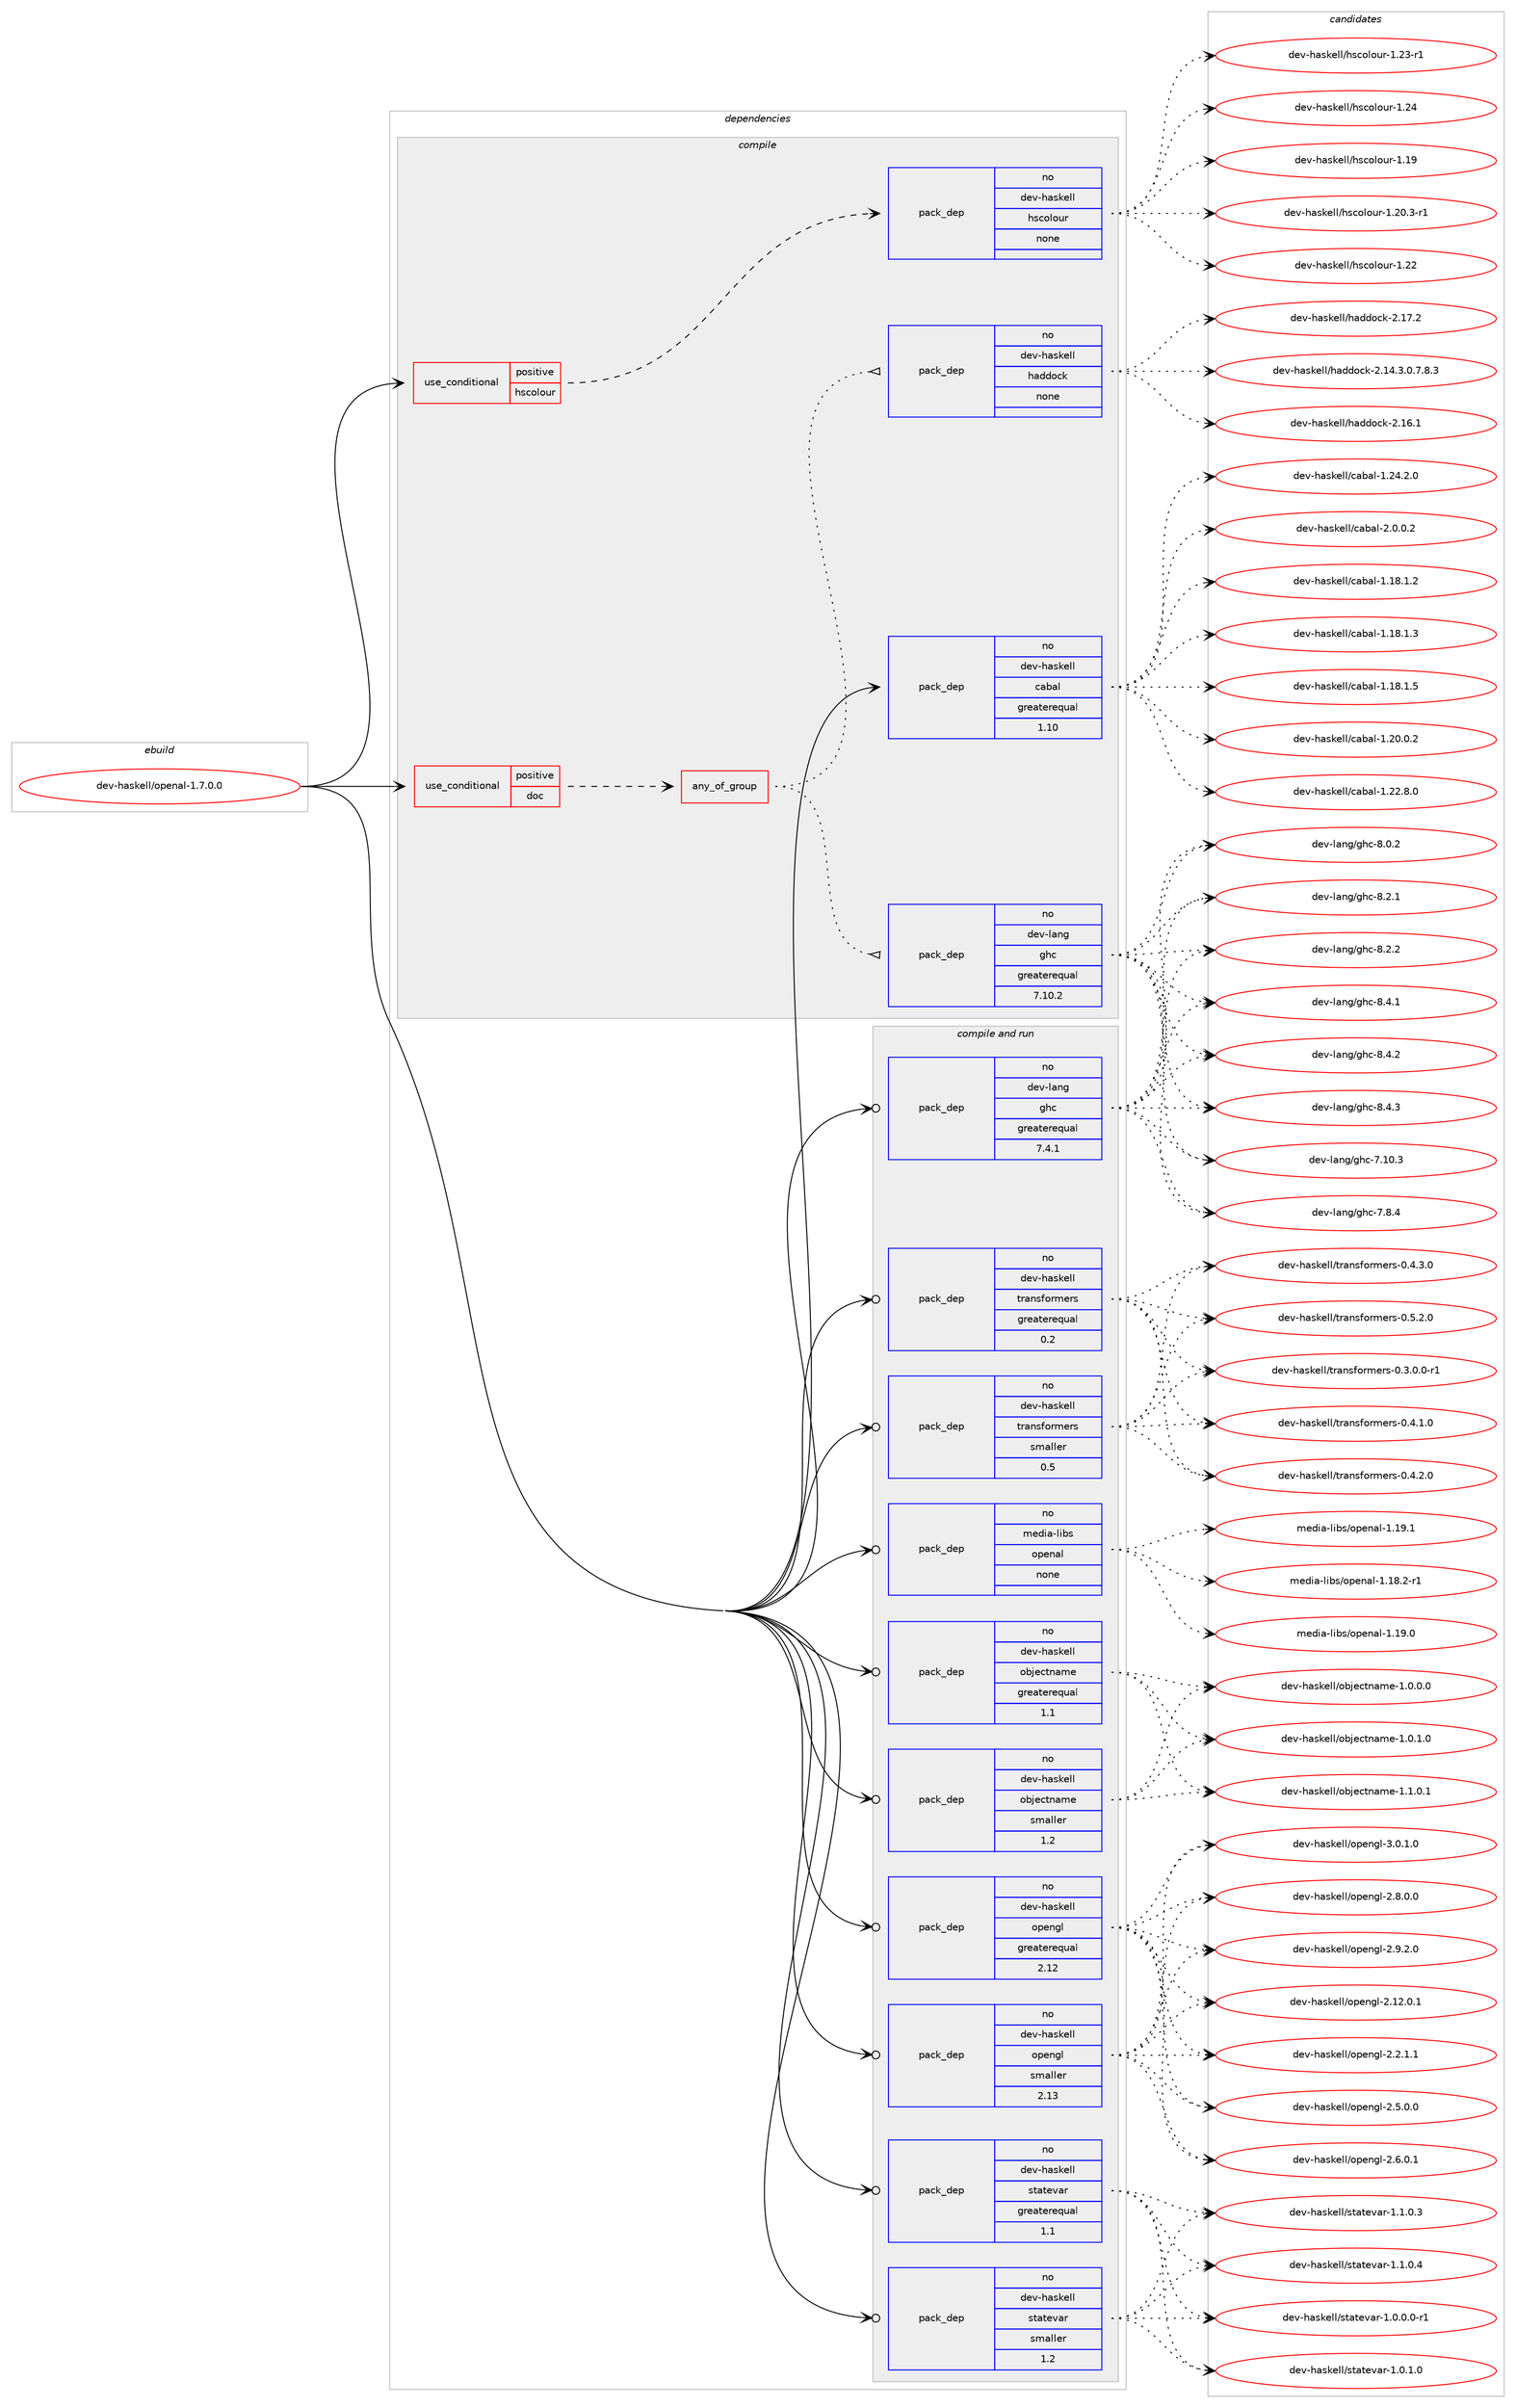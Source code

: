 digraph prolog {

# *************
# Graph options
# *************

newrank=true;
concentrate=true;
compound=true;
graph [rankdir=LR,fontname=Helvetica,fontsize=10,ranksep=1.5];#, ranksep=2.5, nodesep=0.2];
edge  [arrowhead=vee];
node  [fontname=Helvetica,fontsize=10];

# **********
# The ebuild
# **********

subgraph cluster_leftcol {
color=gray;
rank=same;
label=<<i>ebuild</i>>;
id [label="dev-haskell/openal-1.7.0.0", color=red, width=4, href="../dev-haskell/openal-1.7.0.0.svg"];
}

# ****************
# The dependencies
# ****************

subgraph cluster_midcol {
color=gray;
label=<<i>dependencies</i>>;
subgraph cluster_compile {
fillcolor="#eeeeee";
style=filled;
label=<<i>compile</i>>;
subgraph cond360826 {
dependency1340283 [label=<<TABLE BORDER="0" CELLBORDER="1" CELLSPACING="0" CELLPADDING="4"><TR><TD ROWSPAN="3" CELLPADDING="10">use_conditional</TD></TR><TR><TD>positive</TD></TR><TR><TD>doc</TD></TR></TABLE>>, shape=none, color=red];
subgraph any21317 {
dependency1340284 [label=<<TABLE BORDER="0" CELLBORDER="1" CELLSPACING="0" CELLPADDING="4"><TR><TD CELLPADDING="10">any_of_group</TD></TR></TABLE>>, shape=none, color=red];subgraph pack957588 {
dependency1340285 [label=<<TABLE BORDER="0" CELLBORDER="1" CELLSPACING="0" CELLPADDING="4" WIDTH="220"><TR><TD ROWSPAN="6" CELLPADDING="30">pack_dep</TD></TR><TR><TD WIDTH="110">no</TD></TR><TR><TD>dev-haskell</TD></TR><TR><TD>haddock</TD></TR><TR><TD>none</TD></TR><TR><TD></TD></TR></TABLE>>, shape=none, color=blue];
}
dependency1340284:e -> dependency1340285:w [weight=20,style="dotted",arrowhead="oinv"];
subgraph pack957589 {
dependency1340286 [label=<<TABLE BORDER="0" CELLBORDER="1" CELLSPACING="0" CELLPADDING="4" WIDTH="220"><TR><TD ROWSPAN="6" CELLPADDING="30">pack_dep</TD></TR><TR><TD WIDTH="110">no</TD></TR><TR><TD>dev-lang</TD></TR><TR><TD>ghc</TD></TR><TR><TD>greaterequal</TD></TR><TR><TD>7.10.2</TD></TR></TABLE>>, shape=none, color=blue];
}
dependency1340284:e -> dependency1340286:w [weight=20,style="dotted",arrowhead="oinv"];
}
dependency1340283:e -> dependency1340284:w [weight=20,style="dashed",arrowhead="vee"];
}
id:e -> dependency1340283:w [weight=20,style="solid",arrowhead="vee"];
subgraph cond360827 {
dependency1340287 [label=<<TABLE BORDER="0" CELLBORDER="1" CELLSPACING="0" CELLPADDING="4"><TR><TD ROWSPAN="3" CELLPADDING="10">use_conditional</TD></TR><TR><TD>positive</TD></TR><TR><TD>hscolour</TD></TR></TABLE>>, shape=none, color=red];
subgraph pack957590 {
dependency1340288 [label=<<TABLE BORDER="0" CELLBORDER="1" CELLSPACING="0" CELLPADDING="4" WIDTH="220"><TR><TD ROWSPAN="6" CELLPADDING="30">pack_dep</TD></TR><TR><TD WIDTH="110">no</TD></TR><TR><TD>dev-haskell</TD></TR><TR><TD>hscolour</TD></TR><TR><TD>none</TD></TR><TR><TD></TD></TR></TABLE>>, shape=none, color=blue];
}
dependency1340287:e -> dependency1340288:w [weight=20,style="dashed",arrowhead="vee"];
}
id:e -> dependency1340287:w [weight=20,style="solid",arrowhead="vee"];
subgraph pack957591 {
dependency1340289 [label=<<TABLE BORDER="0" CELLBORDER="1" CELLSPACING="0" CELLPADDING="4" WIDTH="220"><TR><TD ROWSPAN="6" CELLPADDING="30">pack_dep</TD></TR><TR><TD WIDTH="110">no</TD></TR><TR><TD>dev-haskell</TD></TR><TR><TD>cabal</TD></TR><TR><TD>greaterequal</TD></TR><TR><TD>1.10</TD></TR></TABLE>>, shape=none, color=blue];
}
id:e -> dependency1340289:w [weight=20,style="solid",arrowhead="vee"];
}
subgraph cluster_compileandrun {
fillcolor="#eeeeee";
style=filled;
label=<<i>compile and run</i>>;
subgraph pack957592 {
dependency1340290 [label=<<TABLE BORDER="0" CELLBORDER="1" CELLSPACING="0" CELLPADDING="4" WIDTH="220"><TR><TD ROWSPAN="6" CELLPADDING="30">pack_dep</TD></TR><TR><TD WIDTH="110">no</TD></TR><TR><TD>dev-haskell</TD></TR><TR><TD>objectname</TD></TR><TR><TD>greaterequal</TD></TR><TR><TD>1.1</TD></TR></TABLE>>, shape=none, color=blue];
}
id:e -> dependency1340290:w [weight=20,style="solid",arrowhead="odotvee"];
subgraph pack957593 {
dependency1340291 [label=<<TABLE BORDER="0" CELLBORDER="1" CELLSPACING="0" CELLPADDING="4" WIDTH="220"><TR><TD ROWSPAN="6" CELLPADDING="30">pack_dep</TD></TR><TR><TD WIDTH="110">no</TD></TR><TR><TD>dev-haskell</TD></TR><TR><TD>objectname</TD></TR><TR><TD>smaller</TD></TR><TR><TD>1.2</TD></TR></TABLE>>, shape=none, color=blue];
}
id:e -> dependency1340291:w [weight=20,style="solid",arrowhead="odotvee"];
subgraph pack957594 {
dependency1340292 [label=<<TABLE BORDER="0" CELLBORDER="1" CELLSPACING="0" CELLPADDING="4" WIDTH="220"><TR><TD ROWSPAN="6" CELLPADDING="30">pack_dep</TD></TR><TR><TD WIDTH="110">no</TD></TR><TR><TD>dev-haskell</TD></TR><TR><TD>opengl</TD></TR><TR><TD>greaterequal</TD></TR><TR><TD>2.12</TD></TR></TABLE>>, shape=none, color=blue];
}
id:e -> dependency1340292:w [weight=20,style="solid",arrowhead="odotvee"];
subgraph pack957595 {
dependency1340293 [label=<<TABLE BORDER="0" CELLBORDER="1" CELLSPACING="0" CELLPADDING="4" WIDTH="220"><TR><TD ROWSPAN="6" CELLPADDING="30">pack_dep</TD></TR><TR><TD WIDTH="110">no</TD></TR><TR><TD>dev-haskell</TD></TR><TR><TD>opengl</TD></TR><TR><TD>smaller</TD></TR><TR><TD>2.13</TD></TR></TABLE>>, shape=none, color=blue];
}
id:e -> dependency1340293:w [weight=20,style="solid",arrowhead="odotvee"];
subgraph pack957596 {
dependency1340294 [label=<<TABLE BORDER="0" CELLBORDER="1" CELLSPACING="0" CELLPADDING="4" WIDTH="220"><TR><TD ROWSPAN="6" CELLPADDING="30">pack_dep</TD></TR><TR><TD WIDTH="110">no</TD></TR><TR><TD>dev-haskell</TD></TR><TR><TD>statevar</TD></TR><TR><TD>greaterequal</TD></TR><TR><TD>1.1</TD></TR></TABLE>>, shape=none, color=blue];
}
id:e -> dependency1340294:w [weight=20,style="solid",arrowhead="odotvee"];
subgraph pack957597 {
dependency1340295 [label=<<TABLE BORDER="0" CELLBORDER="1" CELLSPACING="0" CELLPADDING="4" WIDTH="220"><TR><TD ROWSPAN="6" CELLPADDING="30">pack_dep</TD></TR><TR><TD WIDTH="110">no</TD></TR><TR><TD>dev-haskell</TD></TR><TR><TD>statevar</TD></TR><TR><TD>smaller</TD></TR><TR><TD>1.2</TD></TR></TABLE>>, shape=none, color=blue];
}
id:e -> dependency1340295:w [weight=20,style="solid",arrowhead="odotvee"];
subgraph pack957598 {
dependency1340296 [label=<<TABLE BORDER="0" CELLBORDER="1" CELLSPACING="0" CELLPADDING="4" WIDTH="220"><TR><TD ROWSPAN="6" CELLPADDING="30">pack_dep</TD></TR><TR><TD WIDTH="110">no</TD></TR><TR><TD>dev-haskell</TD></TR><TR><TD>transformers</TD></TR><TR><TD>greaterequal</TD></TR><TR><TD>0.2</TD></TR></TABLE>>, shape=none, color=blue];
}
id:e -> dependency1340296:w [weight=20,style="solid",arrowhead="odotvee"];
subgraph pack957599 {
dependency1340297 [label=<<TABLE BORDER="0" CELLBORDER="1" CELLSPACING="0" CELLPADDING="4" WIDTH="220"><TR><TD ROWSPAN="6" CELLPADDING="30">pack_dep</TD></TR><TR><TD WIDTH="110">no</TD></TR><TR><TD>dev-haskell</TD></TR><TR><TD>transformers</TD></TR><TR><TD>smaller</TD></TR><TR><TD>0.5</TD></TR></TABLE>>, shape=none, color=blue];
}
id:e -> dependency1340297:w [weight=20,style="solid",arrowhead="odotvee"];
subgraph pack957600 {
dependency1340298 [label=<<TABLE BORDER="0" CELLBORDER="1" CELLSPACING="0" CELLPADDING="4" WIDTH="220"><TR><TD ROWSPAN="6" CELLPADDING="30">pack_dep</TD></TR><TR><TD WIDTH="110">no</TD></TR><TR><TD>dev-lang</TD></TR><TR><TD>ghc</TD></TR><TR><TD>greaterequal</TD></TR><TR><TD>7.4.1</TD></TR></TABLE>>, shape=none, color=blue];
}
id:e -> dependency1340298:w [weight=20,style="solid",arrowhead="odotvee"];
subgraph pack957601 {
dependency1340299 [label=<<TABLE BORDER="0" CELLBORDER="1" CELLSPACING="0" CELLPADDING="4" WIDTH="220"><TR><TD ROWSPAN="6" CELLPADDING="30">pack_dep</TD></TR><TR><TD WIDTH="110">no</TD></TR><TR><TD>media-libs</TD></TR><TR><TD>openal</TD></TR><TR><TD>none</TD></TR><TR><TD></TD></TR></TABLE>>, shape=none, color=blue];
}
id:e -> dependency1340299:w [weight=20,style="solid",arrowhead="odotvee"];
}
subgraph cluster_run {
fillcolor="#eeeeee";
style=filled;
label=<<i>run</i>>;
}
}

# **************
# The candidates
# **************

subgraph cluster_choices {
rank=same;
color=gray;
label=<<i>candidates</i>>;

subgraph choice957588 {
color=black;
nodesep=1;
choice1001011184510497115107101108108471049710010011199107455046495246514648465546564651 [label="dev-haskell/haddock-2.14.3.0.7.8.3", color=red, width=4,href="../dev-haskell/haddock-2.14.3.0.7.8.3.svg"];
choice100101118451049711510710110810847104971001001119910745504649544649 [label="dev-haskell/haddock-2.16.1", color=red, width=4,href="../dev-haskell/haddock-2.16.1.svg"];
choice100101118451049711510710110810847104971001001119910745504649554650 [label="dev-haskell/haddock-2.17.2", color=red, width=4,href="../dev-haskell/haddock-2.17.2.svg"];
dependency1340285:e -> choice1001011184510497115107101108108471049710010011199107455046495246514648465546564651:w [style=dotted,weight="100"];
dependency1340285:e -> choice100101118451049711510710110810847104971001001119910745504649544649:w [style=dotted,weight="100"];
dependency1340285:e -> choice100101118451049711510710110810847104971001001119910745504649554650:w [style=dotted,weight="100"];
}
subgraph choice957589 {
color=black;
nodesep=1;
choice1001011184510897110103471031049945554649484651 [label="dev-lang/ghc-7.10.3", color=red, width=4,href="../dev-lang/ghc-7.10.3.svg"];
choice10010111845108971101034710310499455546564652 [label="dev-lang/ghc-7.8.4", color=red, width=4,href="../dev-lang/ghc-7.8.4.svg"];
choice10010111845108971101034710310499455646484650 [label="dev-lang/ghc-8.0.2", color=red, width=4,href="../dev-lang/ghc-8.0.2.svg"];
choice10010111845108971101034710310499455646504649 [label="dev-lang/ghc-8.2.1", color=red, width=4,href="../dev-lang/ghc-8.2.1.svg"];
choice10010111845108971101034710310499455646504650 [label="dev-lang/ghc-8.2.2", color=red, width=4,href="../dev-lang/ghc-8.2.2.svg"];
choice10010111845108971101034710310499455646524649 [label="dev-lang/ghc-8.4.1", color=red, width=4,href="../dev-lang/ghc-8.4.1.svg"];
choice10010111845108971101034710310499455646524650 [label="dev-lang/ghc-8.4.2", color=red, width=4,href="../dev-lang/ghc-8.4.2.svg"];
choice10010111845108971101034710310499455646524651 [label="dev-lang/ghc-8.4.3", color=red, width=4,href="../dev-lang/ghc-8.4.3.svg"];
dependency1340286:e -> choice1001011184510897110103471031049945554649484651:w [style=dotted,weight="100"];
dependency1340286:e -> choice10010111845108971101034710310499455546564652:w [style=dotted,weight="100"];
dependency1340286:e -> choice10010111845108971101034710310499455646484650:w [style=dotted,weight="100"];
dependency1340286:e -> choice10010111845108971101034710310499455646504649:w [style=dotted,weight="100"];
dependency1340286:e -> choice10010111845108971101034710310499455646504650:w [style=dotted,weight="100"];
dependency1340286:e -> choice10010111845108971101034710310499455646524649:w [style=dotted,weight="100"];
dependency1340286:e -> choice10010111845108971101034710310499455646524650:w [style=dotted,weight="100"];
dependency1340286:e -> choice10010111845108971101034710310499455646524651:w [style=dotted,weight="100"];
}
subgraph choice957590 {
color=black;
nodesep=1;
choice100101118451049711510710110810847104115991111081111171144549464957 [label="dev-haskell/hscolour-1.19", color=red, width=4,href="../dev-haskell/hscolour-1.19.svg"];
choice10010111845104971151071011081084710411599111108111117114454946504846514511449 [label="dev-haskell/hscolour-1.20.3-r1", color=red, width=4,href="../dev-haskell/hscolour-1.20.3-r1.svg"];
choice100101118451049711510710110810847104115991111081111171144549465050 [label="dev-haskell/hscolour-1.22", color=red, width=4,href="../dev-haskell/hscolour-1.22.svg"];
choice1001011184510497115107101108108471041159911110811111711445494650514511449 [label="dev-haskell/hscolour-1.23-r1", color=red, width=4,href="../dev-haskell/hscolour-1.23-r1.svg"];
choice100101118451049711510710110810847104115991111081111171144549465052 [label="dev-haskell/hscolour-1.24", color=red, width=4,href="../dev-haskell/hscolour-1.24.svg"];
dependency1340288:e -> choice100101118451049711510710110810847104115991111081111171144549464957:w [style=dotted,weight="100"];
dependency1340288:e -> choice10010111845104971151071011081084710411599111108111117114454946504846514511449:w [style=dotted,weight="100"];
dependency1340288:e -> choice100101118451049711510710110810847104115991111081111171144549465050:w [style=dotted,weight="100"];
dependency1340288:e -> choice1001011184510497115107101108108471041159911110811111711445494650514511449:w [style=dotted,weight="100"];
dependency1340288:e -> choice100101118451049711510710110810847104115991111081111171144549465052:w [style=dotted,weight="100"];
}
subgraph choice957591 {
color=black;
nodesep=1;
choice10010111845104971151071011081084799979897108454946495646494650 [label="dev-haskell/cabal-1.18.1.2", color=red, width=4,href="../dev-haskell/cabal-1.18.1.2.svg"];
choice10010111845104971151071011081084799979897108454946495646494651 [label="dev-haskell/cabal-1.18.1.3", color=red, width=4,href="../dev-haskell/cabal-1.18.1.3.svg"];
choice10010111845104971151071011081084799979897108454946495646494653 [label="dev-haskell/cabal-1.18.1.5", color=red, width=4,href="../dev-haskell/cabal-1.18.1.5.svg"];
choice10010111845104971151071011081084799979897108454946504846484650 [label="dev-haskell/cabal-1.20.0.2", color=red, width=4,href="../dev-haskell/cabal-1.20.0.2.svg"];
choice10010111845104971151071011081084799979897108454946505046564648 [label="dev-haskell/cabal-1.22.8.0", color=red, width=4,href="../dev-haskell/cabal-1.22.8.0.svg"];
choice10010111845104971151071011081084799979897108454946505246504648 [label="dev-haskell/cabal-1.24.2.0", color=red, width=4,href="../dev-haskell/cabal-1.24.2.0.svg"];
choice100101118451049711510710110810847999798971084550464846484650 [label="dev-haskell/cabal-2.0.0.2", color=red, width=4,href="../dev-haskell/cabal-2.0.0.2.svg"];
dependency1340289:e -> choice10010111845104971151071011081084799979897108454946495646494650:w [style=dotted,weight="100"];
dependency1340289:e -> choice10010111845104971151071011081084799979897108454946495646494651:w [style=dotted,weight="100"];
dependency1340289:e -> choice10010111845104971151071011081084799979897108454946495646494653:w [style=dotted,weight="100"];
dependency1340289:e -> choice10010111845104971151071011081084799979897108454946504846484650:w [style=dotted,weight="100"];
dependency1340289:e -> choice10010111845104971151071011081084799979897108454946505046564648:w [style=dotted,weight="100"];
dependency1340289:e -> choice10010111845104971151071011081084799979897108454946505246504648:w [style=dotted,weight="100"];
dependency1340289:e -> choice100101118451049711510710110810847999798971084550464846484650:w [style=dotted,weight="100"];
}
subgraph choice957592 {
color=black;
nodesep=1;
choice1001011184510497115107101108108471119810610199116110971091014549464846484648 [label="dev-haskell/objectname-1.0.0.0", color=red, width=4,href="../dev-haskell/objectname-1.0.0.0.svg"];
choice1001011184510497115107101108108471119810610199116110971091014549464846494648 [label="dev-haskell/objectname-1.0.1.0", color=red, width=4,href="../dev-haskell/objectname-1.0.1.0.svg"];
choice1001011184510497115107101108108471119810610199116110971091014549464946484649 [label="dev-haskell/objectname-1.1.0.1", color=red, width=4,href="../dev-haskell/objectname-1.1.0.1.svg"];
dependency1340290:e -> choice1001011184510497115107101108108471119810610199116110971091014549464846484648:w [style=dotted,weight="100"];
dependency1340290:e -> choice1001011184510497115107101108108471119810610199116110971091014549464846494648:w [style=dotted,weight="100"];
dependency1340290:e -> choice1001011184510497115107101108108471119810610199116110971091014549464946484649:w [style=dotted,weight="100"];
}
subgraph choice957593 {
color=black;
nodesep=1;
choice1001011184510497115107101108108471119810610199116110971091014549464846484648 [label="dev-haskell/objectname-1.0.0.0", color=red, width=4,href="../dev-haskell/objectname-1.0.0.0.svg"];
choice1001011184510497115107101108108471119810610199116110971091014549464846494648 [label="dev-haskell/objectname-1.0.1.0", color=red, width=4,href="../dev-haskell/objectname-1.0.1.0.svg"];
choice1001011184510497115107101108108471119810610199116110971091014549464946484649 [label="dev-haskell/objectname-1.1.0.1", color=red, width=4,href="../dev-haskell/objectname-1.1.0.1.svg"];
dependency1340291:e -> choice1001011184510497115107101108108471119810610199116110971091014549464846484648:w [style=dotted,weight="100"];
dependency1340291:e -> choice1001011184510497115107101108108471119810610199116110971091014549464846494648:w [style=dotted,weight="100"];
dependency1340291:e -> choice1001011184510497115107101108108471119810610199116110971091014549464946484649:w [style=dotted,weight="100"];
}
subgraph choice957594 {
color=black;
nodesep=1;
choice100101118451049711510710110810847111112101110103108455046495046484649 [label="dev-haskell/opengl-2.12.0.1", color=red, width=4,href="../dev-haskell/opengl-2.12.0.1.svg"];
choice1001011184510497115107101108108471111121011101031084550465046494649 [label="dev-haskell/opengl-2.2.1.1", color=red, width=4,href="../dev-haskell/opengl-2.2.1.1.svg"];
choice1001011184510497115107101108108471111121011101031084550465346484648 [label="dev-haskell/opengl-2.5.0.0", color=red, width=4,href="../dev-haskell/opengl-2.5.0.0.svg"];
choice1001011184510497115107101108108471111121011101031084550465446484649 [label="dev-haskell/opengl-2.6.0.1", color=red, width=4,href="../dev-haskell/opengl-2.6.0.1.svg"];
choice1001011184510497115107101108108471111121011101031084550465646484648 [label="dev-haskell/opengl-2.8.0.0", color=red, width=4,href="../dev-haskell/opengl-2.8.0.0.svg"];
choice1001011184510497115107101108108471111121011101031084550465746504648 [label="dev-haskell/opengl-2.9.2.0", color=red, width=4,href="../dev-haskell/opengl-2.9.2.0.svg"];
choice1001011184510497115107101108108471111121011101031084551464846494648 [label="dev-haskell/opengl-3.0.1.0", color=red, width=4,href="../dev-haskell/opengl-3.0.1.0.svg"];
dependency1340292:e -> choice100101118451049711510710110810847111112101110103108455046495046484649:w [style=dotted,weight="100"];
dependency1340292:e -> choice1001011184510497115107101108108471111121011101031084550465046494649:w [style=dotted,weight="100"];
dependency1340292:e -> choice1001011184510497115107101108108471111121011101031084550465346484648:w [style=dotted,weight="100"];
dependency1340292:e -> choice1001011184510497115107101108108471111121011101031084550465446484649:w [style=dotted,weight="100"];
dependency1340292:e -> choice1001011184510497115107101108108471111121011101031084550465646484648:w [style=dotted,weight="100"];
dependency1340292:e -> choice1001011184510497115107101108108471111121011101031084550465746504648:w [style=dotted,weight="100"];
dependency1340292:e -> choice1001011184510497115107101108108471111121011101031084551464846494648:w [style=dotted,weight="100"];
}
subgraph choice957595 {
color=black;
nodesep=1;
choice100101118451049711510710110810847111112101110103108455046495046484649 [label="dev-haskell/opengl-2.12.0.1", color=red, width=4,href="../dev-haskell/opengl-2.12.0.1.svg"];
choice1001011184510497115107101108108471111121011101031084550465046494649 [label="dev-haskell/opengl-2.2.1.1", color=red, width=4,href="../dev-haskell/opengl-2.2.1.1.svg"];
choice1001011184510497115107101108108471111121011101031084550465346484648 [label="dev-haskell/opengl-2.5.0.0", color=red, width=4,href="../dev-haskell/opengl-2.5.0.0.svg"];
choice1001011184510497115107101108108471111121011101031084550465446484649 [label="dev-haskell/opengl-2.6.0.1", color=red, width=4,href="../dev-haskell/opengl-2.6.0.1.svg"];
choice1001011184510497115107101108108471111121011101031084550465646484648 [label="dev-haskell/opengl-2.8.0.0", color=red, width=4,href="../dev-haskell/opengl-2.8.0.0.svg"];
choice1001011184510497115107101108108471111121011101031084550465746504648 [label="dev-haskell/opengl-2.9.2.0", color=red, width=4,href="../dev-haskell/opengl-2.9.2.0.svg"];
choice1001011184510497115107101108108471111121011101031084551464846494648 [label="dev-haskell/opengl-3.0.1.0", color=red, width=4,href="../dev-haskell/opengl-3.0.1.0.svg"];
dependency1340293:e -> choice100101118451049711510710110810847111112101110103108455046495046484649:w [style=dotted,weight="100"];
dependency1340293:e -> choice1001011184510497115107101108108471111121011101031084550465046494649:w [style=dotted,weight="100"];
dependency1340293:e -> choice1001011184510497115107101108108471111121011101031084550465346484648:w [style=dotted,weight="100"];
dependency1340293:e -> choice1001011184510497115107101108108471111121011101031084550465446484649:w [style=dotted,weight="100"];
dependency1340293:e -> choice1001011184510497115107101108108471111121011101031084550465646484648:w [style=dotted,weight="100"];
dependency1340293:e -> choice1001011184510497115107101108108471111121011101031084550465746504648:w [style=dotted,weight="100"];
dependency1340293:e -> choice1001011184510497115107101108108471111121011101031084551464846494648:w [style=dotted,weight="100"];
}
subgraph choice957596 {
color=black;
nodesep=1;
choice100101118451049711510710110810847115116971161011189711445494648464846484511449 [label="dev-haskell/statevar-1.0.0.0-r1", color=red, width=4,href="../dev-haskell/statevar-1.0.0.0-r1.svg"];
choice10010111845104971151071011081084711511697116101118971144549464846494648 [label="dev-haskell/statevar-1.0.1.0", color=red, width=4,href="../dev-haskell/statevar-1.0.1.0.svg"];
choice10010111845104971151071011081084711511697116101118971144549464946484651 [label="dev-haskell/statevar-1.1.0.3", color=red, width=4,href="../dev-haskell/statevar-1.1.0.3.svg"];
choice10010111845104971151071011081084711511697116101118971144549464946484652 [label="dev-haskell/statevar-1.1.0.4", color=red, width=4,href="../dev-haskell/statevar-1.1.0.4.svg"];
dependency1340294:e -> choice100101118451049711510710110810847115116971161011189711445494648464846484511449:w [style=dotted,weight="100"];
dependency1340294:e -> choice10010111845104971151071011081084711511697116101118971144549464846494648:w [style=dotted,weight="100"];
dependency1340294:e -> choice10010111845104971151071011081084711511697116101118971144549464946484651:w [style=dotted,weight="100"];
dependency1340294:e -> choice10010111845104971151071011081084711511697116101118971144549464946484652:w [style=dotted,weight="100"];
}
subgraph choice957597 {
color=black;
nodesep=1;
choice100101118451049711510710110810847115116971161011189711445494648464846484511449 [label="dev-haskell/statevar-1.0.0.0-r1", color=red, width=4,href="../dev-haskell/statevar-1.0.0.0-r1.svg"];
choice10010111845104971151071011081084711511697116101118971144549464846494648 [label="dev-haskell/statevar-1.0.1.0", color=red, width=4,href="../dev-haskell/statevar-1.0.1.0.svg"];
choice10010111845104971151071011081084711511697116101118971144549464946484651 [label="dev-haskell/statevar-1.1.0.3", color=red, width=4,href="../dev-haskell/statevar-1.1.0.3.svg"];
choice10010111845104971151071011081084711511697116101118971144549464946484652 [label="dev-haskell/statevar-1.1.0.4", color=red, width=4,href="../dev-haskell/statevar-1.1.0.4.svg"];
dependency1340295:e -> choice100101118451049711510710110810847115116971161011189711445494648464846484511449:w [style=dotted,weight="100"];
dependency1340295:e -> choice10010111845104971151071011081084711511697116101118971144549464846494648:w [style=dotted,weight="100"];
dependency1340295:e -> choice10010111845104971151071011081084711511697116101118971144549464946484651:w [style=dotted,weight="100"];
dependency1340295:e -> choice10010111845104971151071011081084711511697116101118971144549464946484652:w [style=dotted,weight="100"];
}
subgraph choice957598 {
color=black;
nodesep=1;
choice1001011184510497115107101108108471161149711011510211111410910111411545484651464846484511449 [label="dev-haskell/transformers-0.3.0.0-r1", color=red, width=4,href="../dev-haskell/transformers-0.3.0.0-r1.svg"];
choice100101118451049711510710110810847116114971101151021111141091011141154548465246494648 [label="dev-haskell/transformers-0.4.1.0", color=red, width=4,href="../dev-haskell/transformers-0.4.1.0.svg"];
choice100101118451049711510710110810847116114971101151021111141091011141154548465246504648 [label="dev-haskell/transformers-0.4.2.0", color=red, width=4,href="../dev-haskell/transformers-0.4.2.0.svg"];
choice100101118451049711510710110810847116114971101151021111141091011141154548465246514648 [label="dev-haskell/transformers-0.4.3.0", color=red, width=4,href="../dev-haskell/transformers-0.4.3.0.svg"];
choice100101118451049711510710110810847116114971101151021111141091011141154548465346504648 [label="dev-haskell/transformers-0.5.2.0", color=red, width=4,href="../dev-haskell/transformers-0.5.2.0.svg"];
dependency1340296:e -> choice1001011184510497115107101108108471161149711011510211111410910111411545484651464846484511449:w [style=dotted,weight="100"];
dependency1340296:e -> choice100101118451049711510710110810847116114971101151021111141091011141154548465246494648:w [style=dotted,weight="100"];
dependency1340296:e -> choice100101118451049711510710110810847116114971101151021111141091011141154548465246504648:w [style=dotted,weight="100"];
dependency1340296:e -> choice100101118451049711510710110810847116114971101151021111141091011141154548465246514648:w [style=dotted,weight="100"];
dependency1340296:e -> choice100101118451049711510710110810847116114971101151021111141091011141154548465346504648:w [style=dotted,weight="100"];
}
subgraph choice957599 {
color=black;
nodesep=1;
choice1001011184510497115107101108108471161149711011510211111410910111411545484651464846484511449 [label="dev-haskell/transformers-0.3.0.0-r1", color=red, width=4,href="../dev-haskell/transformers-0.3.0.0-r1.svg"];
choice100101118451049711510710110810847116114971101151021111141091011141154548465246494648 [label="dev-haskell/transformers-0.4.1.0", color=red, width=4,href="../dev-haskell/transformers-0.4.1.0.svg"];
choice100101118451049711510710110810847116114971101151021111141091011141154548465246504648 [label="dev-haskell/transformers-0.4.2.0", color=red, width=4,href="../dev-haskell/transformers-0.4.2.0.svg"];
choice100101118451049711510710110810847116114971101151021111141091011141154548465246514648 [label="dev-haskell/transformers-0.4.3.0", color=red, width=4,href="../dev-haskell/transformers-0.4.3.0.svg"];
choice100101118451049711510710110810847116114971101151021111141091011141154548465346504648 [label="dev-haskell/transformers-0.5.2.0", color=red, width=4,href="../dev-haskell/transformers-0.5.2.0.svg"];
dependency1340297:e -> choice1001011184510497115107101108108471161149711011510211111410910111411545484651464846484511449:w [style=dotted,weight="100"];
dependency1340297:e -> choice100101118451049711510710110810847116114971101151021111141091011141154548465246494648:w [style=dotted,weight="100"];
dependency1340297:e -> choice100101118451049711510710110810847116114971101151021111141091011141154548465246504648:w [style=dotted,weight="100"];
dependency1340297:e -> choice100101118451049711510710110810847116114971101151021111141091011141154548465246514648:w [style=dotted,weight="100"];
dependency1340297:e -> choice100101118451049711510710110810847116114971101151021111141091011141154548465346504648:w [style=dotted,weight="100"];
}
subgraph choice957600 {
color=black;
nodesep=1;
choice1001011184510897110103471031049945554649484651 [label="dev-lang/ghc-7.10.3", color=red, width=4,href="../dev-lang/ghc-7.10.3.svg"];
choice10010111845108971101034710310499455546564652 [label="dev-lang/ghc-7.8.4", color=red, width=4,href="../dev-lang/ghc-7.8.4.svg"];
choice10010111845108971101034710310499455646484650 [label="dev-lang/ghc-8.0.2", color=red, width=4,href="../dev-lang/ghc-8.0.2.svg"];
choice10010111845108971101034710310499455646504649 [label="dev-lang/ghc-8.2.1", color=red, width=4,href="../dev-lang/ghc-8.2.1.svg"];
choice10010111845108971101034710310499455646504650 [label="dev-lang/ghc-8.2.2", color=red, width=4,href="../dev-lang/ghc-8.2.2.svg"];
choice10010111845108971101034710310499455646524649 [label="dev-lang/ghc-8.4.1", color=red, width=4,href="../dev-lang/ghc-8.4.1.svg"];
choice10010111845108971101034710310499455646524650 [label="dev-lang/ghc-8.4.2", color=red, width=4,href="../dev-lang/ghc-8.4.2.svg"];
choice10010111845108971101034710310499455646524651 [label="dev-lang/ghc-8.4.3", color=red, width=4,href="../dev-lang/ghc-8.4.3.svg"];
dependency1340298:e -> choice1001011184510897110103471031049945554649484651:w [style=dotted,weight="100"];
dependency1340298:e -> choice10010111845108971101034710310499455546564652:w [style=dotted,weight="100"];
dependency1340298:e -> choice10010111845108971101034710310499455646484650:w [style=dotted,weight="100"];
dependency1340298:e -> choice10010111845108971101034710310499455646504649:w [style=dotted,weight="100"];
dependency1340298:e -> choice10010111845108971101034710310499455646504650:w [style=dotted,weight="100"];
dependency1340298:e -> choice10010111845108971101034710310499455646524649:w [style=dotted,weight="100"];
dependency1340298:e -> choice10010111845108971101034710310499455646524650:w [style=dotted,weight="100"];
dependency1340298:e -> choice10010111845108971101034710310499455646524651:w [style=dotted,weight="100"];
}
subgraph choice957601 {
color=black;
nodesep=1;
choice1091011001059745108105981154711111210111097108454946495646504511449 [label="media-libs/openal-1.18.2-r1", color=red, width=4,href="../media-libs/openal-1.18.2-r1.svg"];
choice109101100105974510810598115471111121011109710845494649574648 [label="media-libs/openal-1.19.0", color=red, width=4,href="../media-libs/openal-1.19.0.svg"];
choice109101100105974510810598115471111121011109710845494649574649 [label="media-libs/openal-1.19.1", color=red, width=4,href="../media-libs/openal-1.19.1.svg"];
dependency1340299:e -> choice1091011001059745108105981154711111210111097108454946495646504511449:w [style=dotted,weight="100"];
dependency1340299:e -> choice109101100105974510810598115471111121011109710845494649574648:w [style=dotted,weight="100"];
dependency1340299:e -> choice109101100105974510810598115471111121011109710845494649574649:w [style=dotted,weight="100"];
}
}

}
